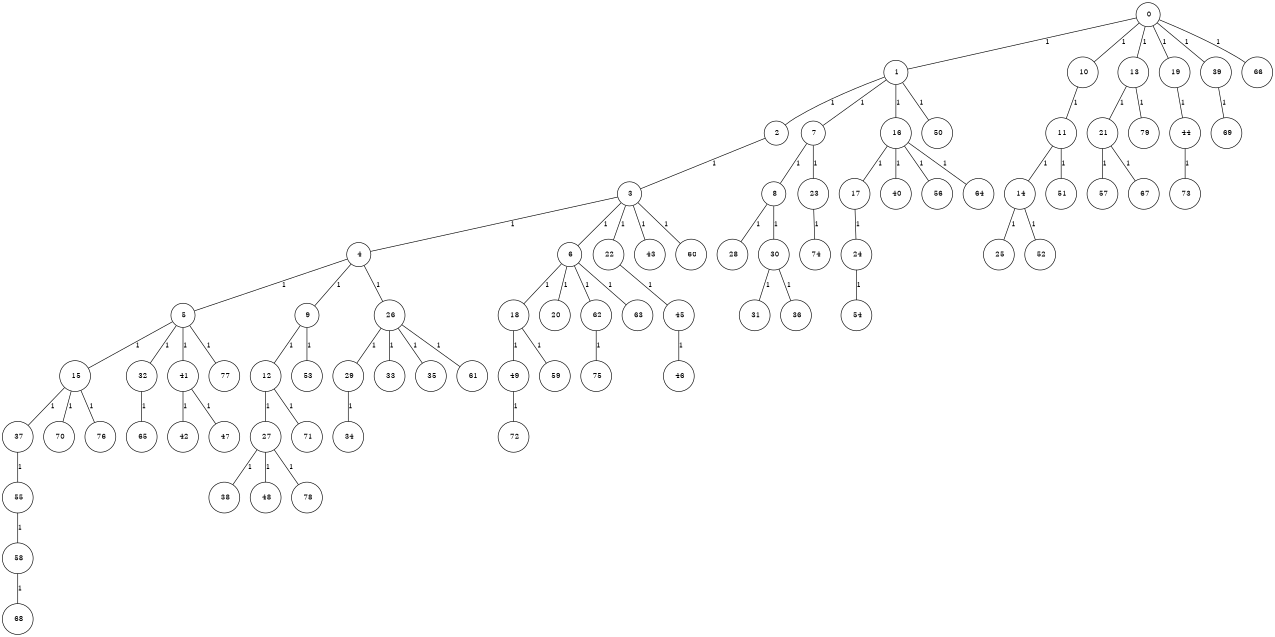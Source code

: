 graph G {
size="8.5,11;"
ratio = "expand;"
fixedsize="true;"
overlap="scale;"
node[shape=circle,width=.12,hight=.12,fontsize=12]
edge[fontsize=12]

0[label=" 0" color=black, pos="1.4916858,1.3076929!"];
1[label=" 1" color=black, pos="2.5175593,1.6668615!"];
2[label=" 2" color=black, pos="2.9889838,2.8576193!"];
3[label=" 3" color=black, pos="0.60628629,2.888574!"];
4[label=" 4" color=black, pos="0.53368053,2.235971!"];
5[label=" 5" color=black, pos="0.5665338,1.1048158!"];
6[label=" 6" color=black, pos="0.51737279,2.3721875!"];
7[label=" 7" color=black, pos="0.30862906,0.11955389!"];
8[label=" 8" color=black, pos="2.3745544,2.8809588!"];
9[label=" 9" color=black, pos="0.54399681,2.5615604!"];
10[label=" 10" color=black, pos="2.2902437,1.1033801!"];
11[label=" 11" color=black, pos="1.8115208,0.84242146!"];
12[label=" 12" color=black, pos="1.5244619,2.9324763!"];
13[label=" 13" color=black, pos="0.58094426,2.7083497!"];
14[label=" 14" color=black, pos="0.56093412,2.6095911!"];
15[label=" 15" color=black, pos="2.6515516,1.669878!"];
16[label=" 16" color=black, pos="0.15639171,0.91821959!"];
17[label=" 17" color=black, pos="0.098657045,1.2333691!"];
18[label=" 18" color=black, pos="2.8989597,2.2854308!"];
19[label=" 19" color=black, pos="0.32870328,1.0556819!"];
20[label=" 20" color=black, pos="0.20624469,2.9441608!"];
21[label=" 21" color=black, pos="2.0254502,2.885506!"];
22[label=" 22" color=black, pos="1.7330478,1.4559475!"];
23[label=" 23" color=black, pos="1.224242,0.41070528!"];
24[label=" 24" color=black, pos="1.6766623,2.0810222!"];
25[label=" 25" color=black, pos="1.8087049,2.1642202!"];
26[label=" 26" color=black, pos="2.6511405,2.4181451!"];
27[label=" 27" color=black, pos="0.57750323,0.83300892!"];
28[label=" 28" color=black, pos="2.4619852,0.57093687!"];
29[label=" 29" color=black, pos="0.42968025,0.073819814!"];
30[label=" 30" color=black, pos="0.95153991,0.54732733!"];
31[label=" 31" color=black, pos="1.6555929,1.5564156!"];
32[label=" 32" color=black, pos="1.2869575,0.10757464!"];
33[label=" 33" color=black, pos="1.9518292,1.803327!"];
34[label=" 34" color=black, pos="1.7214458,1.5828135!"];
35[label=" 35" color=black, pos="0.6952991,1.0826969!"];
36[label=" 36" color=black, pos="0.1929921,0.64471977!"];
37[label=" 37" color=black, pos="1.1100766,1.7854004!"];
38[label=" 38" color=black, pos="0.24830694,2.2373985!"];
39[label=" 39" color=black, pos="2.2907603,0.23615509!"];
40[label=" 40" color=black, pos="0.43125195,2.6733801!"];
41[label=" 41" color=black, pos="1.6155245,0.9860508!"];
42[label=" 42" color=black, pos="2.6981792,2.6359193!"];
43[label=" 43" color=black, pos="0.98468663,1.5507626!"];
44[label=" 44" color=black, pos="2.37225,1.8003511!"];
45[label=" 45" color=black, pos="0.91402195,1.5439432!"];
46[label=" 46" color=black, pos="1.9184791,1.0662287!"];
47[label=" 47" color=black, pos="0.57515577,2.7869572!"];
48[label=" 48" color=black, pos="0.64611356,0.38948885!"];
49[label=" 49" color=black, pos="0.93704441,2.5986084!"];
50[label=" 50" color=black, pos="2.9444039,0.028701846!"];
51[label=" 51" color=black, pos="2.9531439,2.1067693!"];
52[label=" 52" color=black, pos="0.7749468,2.8077206!"];
53[label=" 53" color=black, pos="1.4928718,1.8512976!"];
54[label=" 54" color=black, pos="2.1330055,2.6205903!"];
55[label=" 55" color=black, pos="2.2199102,1.714569!"];
56[label=" 56" color=black, pos="1.8678848,1.1276619!"];
57[label=" 57" color=black, pos="2.4795975,1.4401528!"];
58[label=" 58" color=black, pos="0.96079798,1.3530919!"];
59[label=" 59" color=black, pos="1.0483191,1.2393358!"];
60[label=" 60" color=black, pos="0.36698157,2.5122346!"];
61[label=" 61" color=black, pos="1.3987202,2.2712043!"];
62[label=" 62" color=black, pos="0.28105864,2.239887!"];
63[label=" 63" color=black, pos="1.299342,0.36699263!"];
64[label=" 64" color=black, pos="0.058513822,1.9721561!"];
65[label=" 65" color=black, pos="1.2209248,2.9621127!"];
66[label=" 66" color=black, pos="0.88116347,2.0956647!"];
67[label=" 67" color=black, pos="0.77506588,2.7527484!"];
68[label=" 68" color=black, pos="2.3820569,2.0019008!"];
69[label=" 69" color=black, pos="0.62851527,1.3125029!"];
70[label=" 70" color=black, pos="2.1648996,2.4105428!"];
71[label=" 71" color=black, pos="2.5068459,1.6314685!"];
72[label=" 72" color=black, pos="0.27218989,0.10347103!"];
73[label=" 73" color=black, pos="0.015933411,1.6748374!"];
74[label=" 74" color=black, pos="1.3807884,0.82657941!"];
75[label=" 75" color=black, pos="2.1055026,0.29790173!"];
76[label=" 76" color=black, pos="2.8443108,2.2683367!"];
77[label=" 77" color=black, pos="0.57290759,1.3824!"];
78[label=" 78" color=black, pos="0.13322949,1.2020489!"];
79[label=" 79" color=black, pos="2.5704781,1.2054351!"];
0--1[label="1"]
0--10[label="1"]
0--13[label="1"]
0--19[label="1"]
0--39[label="1"]
0--66[label="1"]
1--2[label="1"]
1--7[label="1"]
1--16[label="1"]
1--50[label="1"]
2--3[label="1"]
3--4[label="1"]
3--6[label="1"]
3--22[label="1"]
3--43[label="1"]
3--60[label="1"]
4--5[label="1"]
4--9[label="1"]
4--26[label="1"]
5--15[label="1"]
5--32[label="1"]
5--41[label="1"]
5--77[label="1"]
6--18[label="1"]
6--20[label="1"]
6--62[label="1"]
6--63[label="1"]
7--8[label="1"]
7--23[label="1"]
8--28[label="1"]
8--30[label="1"]
9--12[label="1"]
9--53[label="1"]
10--11[label="1"]
11--14[label="1"]
11--51[label="1"]
12--27[label="1"]
12--71[label="1"]
13--21[label="1"]
13--79[label="1"]
14--25[label="1"]
14--52[label="1"]
15--37[label="1"]
15--70[label="1"]
15--76[label="1"]
16--17[label="1"]
16--40[label="1"]
16--56[label="1"]
16--64[label="1"]
17--24[label="1"]
18--49[label="1"]
18--59[label="1"]
19--44[label="1"]
21--57[label="1"]
21--67[label="1"]
22--45[label="1"]
23--74[label="1"]
24--54[label="1"]
26--29[label="1"]
26--33[label="1"]
26--35[label="1"]
26--61[label="1"]
27--38[label="1"]
27--48[label="1"]
27--78[label="1"]
29--34[label="1"]
30--31[label="1"]
30--36[label="1"]
32--65[label="1"]
37--55[label="1"]
39--69[label="1"]
41--42[label="1"]
41--47[label="1"]
44--73[label="1"]
45--46[label="1"]
49--72[label="1"]
55--58[label="1"]
58--68[label="1"]
62--75[label="1"]

}
